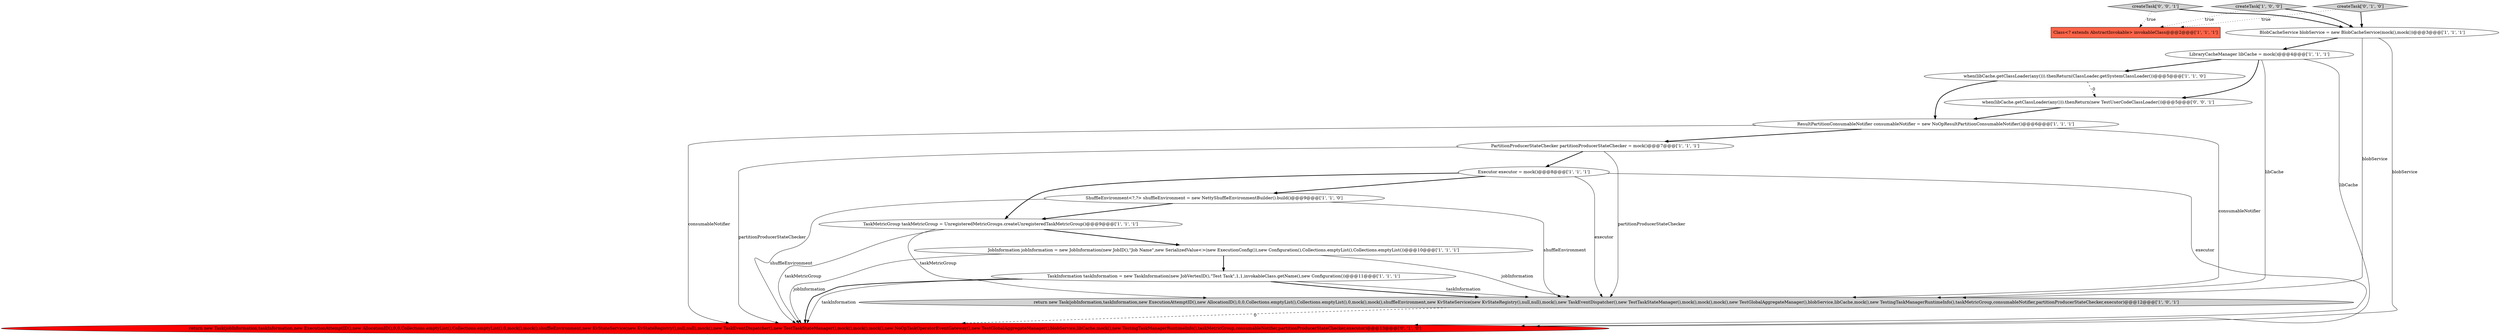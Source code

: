 digraph {
15 [style = filled, label = "createTask['0', '0', '1']", fillcolor = lightgray, shape = diamond image = "AAA0AAABBB3BBB"];
8 [style = filled, label = "TaskInformation taskInformation = new TaskInformation(new JobVertexID(),\"Test Task\",1,1,invokableClass.getName(),new Configuration())@@@11@@@['1', '1', '1']", fillcolor = white, shape = ellipse image = "AAA0AAABBB1BBB"];
12 [style = filled, label = "when(libCache.getClassLoader(any())).thenReturn(ClassLoader.getSystemClassLoader())@@@5@@@['1', '1', '0']", fillcolor = white, shape = ellipse image = "AAA0AAABBB1BBB"];
5 [style = filled, label = "JobInformation jobInformation = new JobInformation(new JobID(),\"Job Name\",new SerializedValue<>(new ExecutionConfig()),new Configuration(),Collections.emptyList(),Collections.emptyList())@@@10@@@['1', '1', '1']", fillcolor = white, shape = ellipse image = "AAA0AAABBB1BBB"];
11 [style = filled, label = "return new Task(jobInformation,taskInformation,new ExecutionAttemptID(),new AllocationID(),0,0,Collections.emptyList(),Collections.emptyList(),0,mock(),mock(),shuffleEnvironment,new KvStateService(new KvStateRegistry(),null,null),mock(),new TaskEventDispatcher(),new TestTaskStateManager(),mock(),mock(),mock(),new TestGlobalAggregateManager(),blobService,libCache,mock(),new TestingTaskManagerRuntimeInfo(),taskMetricGroup,consumableNotifier,partitionProducerStateChecker,executor)@@@12@@@['1', '0', '1']", fillcolor = lightgray, shape = ellipse image = "AAA0AAABBB1BBB"];
14 [style = filled, label = "createTask['0', '1', '0']", fillcolor = lightgray, shape = diamond image = "AAA0AAABBB2BBB"];
16 [style = filled, label = "when(libCache.getClassLoader(any())).thenReturn(new TestUserCodeClassLoader())@@@5@@@['0', '0', '1']", fillcolor = white, shape = ellipse image = "AAA0AAABBB3BBB"];
2 [style = filled, label = "PartitionProducerStateChecker partitionProducerStateChecker = mock()@@@7@@@['1', '1', '1']", fillcolor = white, shape = ellipse image = "AAA0AAABBB1BBB"];
1 [style = filled, label = "Executor executor = mock()@@@8@@@['1', '1', '1']", fillcolor = white, shape = ellipse image = "AAA0AAABBB1BBB"];
9 [style = filled, label = "TaskMetricGroup taskMetricGroup = UnregisteredMetricGroups.createUnregisteredTaskMetricGroup()@@@9@@@['1', '1', '1']", fillcolor = white, shape = ellipse image = "AAA0AAABBB1BBB"];
6 [style = filled, label = "createTask['1', '0', '0']", fillcolor = lightgray, shape = diamond image = "AAA0AAABBB1BBB"];
7 [style = filled, label = "BlobCacheService blobService = new BlobCacheService(mock(),mock())@@@3@@@['1', '1', '1']", fillcolor = white, shape = ellipse image = "AAA0AAABBB1BBB"];
4 [style = filled, label = "ResultPartitionConsumableNotifier consumableNotifier = new NoOpResultPartitionConsumableNotifier()@@@6@@@['1', '1', '1']", fillcolor = white, shape = ellipse image = "AAA0AAABBB1BBB"];
10 [style = filled, label = "Class<? extends AbstractInvokable> invokableClass@@@2@@@['1', '1', '1']", fillcolor = tomato, shape = box image = "AAA0AAABBB1BBB"];
0 [style = filled, label = "LibraryCacheManager libCache = mock()@@@4@@@['1', '1', '1']", fillcolor = white, shape = ellipse image = "AAA0AAABBB1BBB"];
3 [style = filled, label = "ShuffleEnvironment<?,?> shuffleEnvironment = new NettyShuffleEnvironmentBuilder().build()@@@9@@@['1', '1', '0']", fillcolor = white, shape = ellipse image = "AAA0AAABBB1BBB"];
13 [style = filled, label = "return new Task(jobInformation,taskInformation,new ExecutionAttemptID(),new AllocationID(),0,0,Collections.emptyList(),Collections.emptyList(),0,mock(),mock(),shuffleEnvironment,new KvStateService(new KvStateRegistry(),null,null),mock(),new TaskEventDispatcher(),new TestTaskStateManager(),mock(),mock(),mock(),new NoOpTaskOperatorEventGateway(),new TestGlobalAggregateManager(),blobService,libCache,mock(),new TestingTaskManagerRuntimeInfo(),taskMetricGroup,consumableNotifier,partitionProducerStateChecker,executor)@@@13@@@['0', '1', '0']", fillcolor = red, shape = ellipse image = "AAA1AAABBB2BBB"];
7->13 [style = solid, label="blobService"];
5->8 [style = bold, label=""];
0->16 [style = bold, label=""];
0->11 [style = solid, label="libCache"];
15->7 [style = bold, label=""];
12->16 [style = dashed, label="0"];
2->1 [style = bold, label=""];
0->12 [style = bold, label=""];
1->3 [style = bold, label=""];
9->11 [style = solid, label="taskMetricGroup"];
5->11 [style = solid, label="jobInformation"];
15->10 [style = dotted, label="true"];
7->0 [style = bold, label=""];
2->11 [style = solid, label="partitionProducerStateChecker"];
9->13 [style = solid, label="taskMetricGroup"];
4->2 [style = bold, label=""];
1->11 [style = solid, label="executor"];
4->13 [style = solid, label="consumableNotifier"];
2->13 [style = solid, label="partitionProducerStateChecker"];
14->10 [style = dotted, label="true"];
1->9 [style = bold, label=""];
8->11 [style = solid, label="taskInformation"];
14->7 [style = bold, label=""];
0->13 [style = solid, label="libCache"];
7->11 [style = solid, label="blobService"];
3->9 [style = bold, label=""];
6->10 [style = dotted, label="true"];
3->11 [style = solid, label="shuffleEnvironment"];
11->13 [style = dashed, label="0"];
1->13 [style = solid, label="executor"];
5->13 [style = solid, label="jobInformation"];
12->4 [style = bold, label=""];
9->5 [style = bold, label=""];
3->13 [style = solid, label="shuffleEnvironment"];
16->4 [style = bold, label=""];
6->7 [style = bold, label=""];
8->13 [style = solid, label="taskInformation"];
8->11 [style = bold, label=""];
4->11 [style = solid, label="consumableNotifier"];
8->13 [style = bold, label=""];
}
